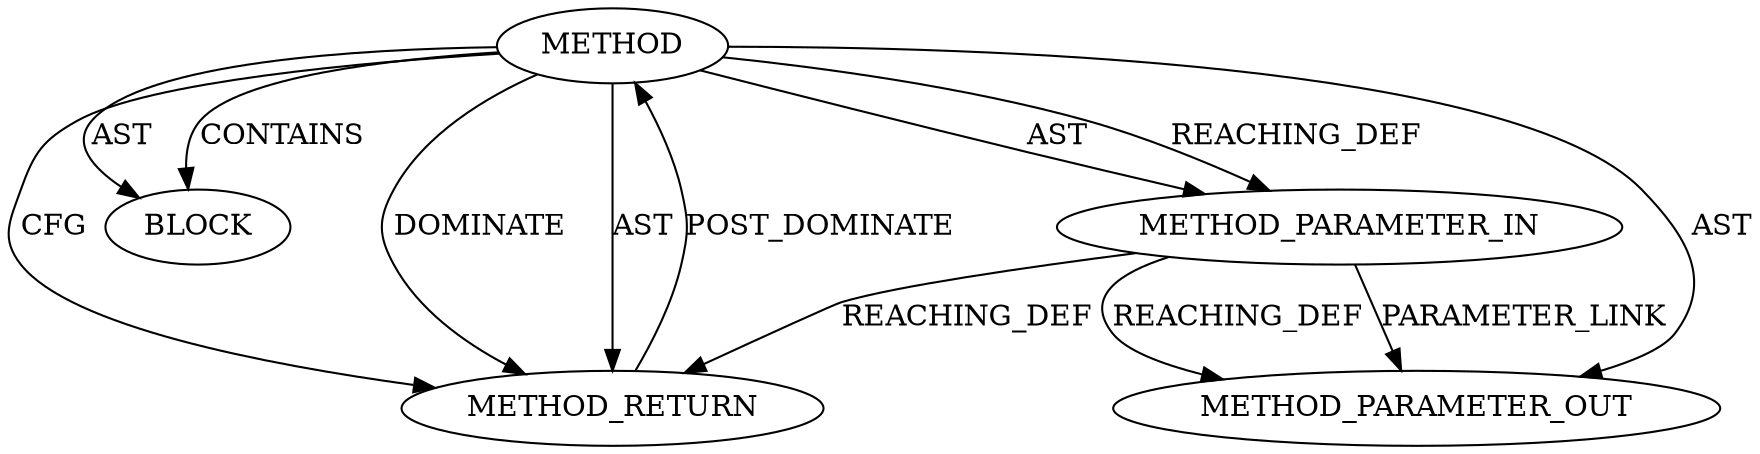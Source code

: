 digraph {
  21112 [label=METHOD AST_PARENT_TYPE="NAMESPACE_BLOCK" AST_PARENT_FULL_NAME="<global>" ORDER=0 CODE="<empty>" FULL_NAME="spin_unlock_bh" IS_EXTERNAL=true FILENAME="<empty>" SIGNATURE="" NAME="spin_unlock_bh"]
  22453 [label=METHOD_PARAMETER_OUT ORDER=1 CODE="p1" IS_VARIADIC=false TYPE_FULL_NAME="ANY" EVALUATION_STRATEGY="BY_VALUE" INDEX=1 NAME="p1"]
  21114 [label=BLOCK ORDER=1 ARGUMENT_INDEX=1 CODE="<empty>" TYPE_FULL_NAME="ANY"]
  21115 [label=METHOD_RETURN ORDER=2 CODE="RET" TYPE_FULL_NAME="ANY" EVALUATION_STRATEGY="BY_VALUE"]
  21113 [label=METHOD_PARAMETER_IN ORDER=1 CODE="p1" IS_VARIADIC=false TYPE_FULL_NAME="ANY" EVALUATION_STRATEGY="BY_VALUE" INDEX=1 NAME="p1"]
  21112 -> 21115 [label=DOMINATE ]
  21112 -> 21114 [label=AST ]
  21112 -> 21115 [label=AST ]
  21113 -> 22453 [label=PARAMETER_LINK ]
  21113 -> 21115 [label=REACHING_DEF VARIABLE="p1"]
  21112 -> 21114 [label=CONTAINS ]
  21112 -> 21113 [label=AST ]
  21112 -> 21113 [label=REACHING_DEF VARIABLE=""]
  21112 -> 21115 [label=CFG ]
  21115 -> 21112 [label=POST_DOMINATE ]
  21112 -> 22453 [label=AST ]
  21113 -> 22453 [label=REACHING_DEF VARIABLE="p1"]
}

